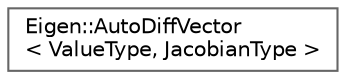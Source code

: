 digraph "类继承关系图"
{
 // LATEX_PDF_SIZE
  bgcolor="transparent";
  edge [fontname=Helvetica,fontsize=10,labelfontname=Helvetica,labelfontsize=10];
  node [fontname=Helvetica,fontsize=10,shape=box,height=0.2,width=0.4];
  rankdir="LR";
  Node0 [id="Node000000",label="Eigen::AutoDiffVector\l\< ValueType, JacobianType \>",height=0.2,width=0.4,color="grey40", fillcolor="white", style="filled",URL="$class_eigen_1_1_auto_diff_vector.html",tooltip=" "];
}
